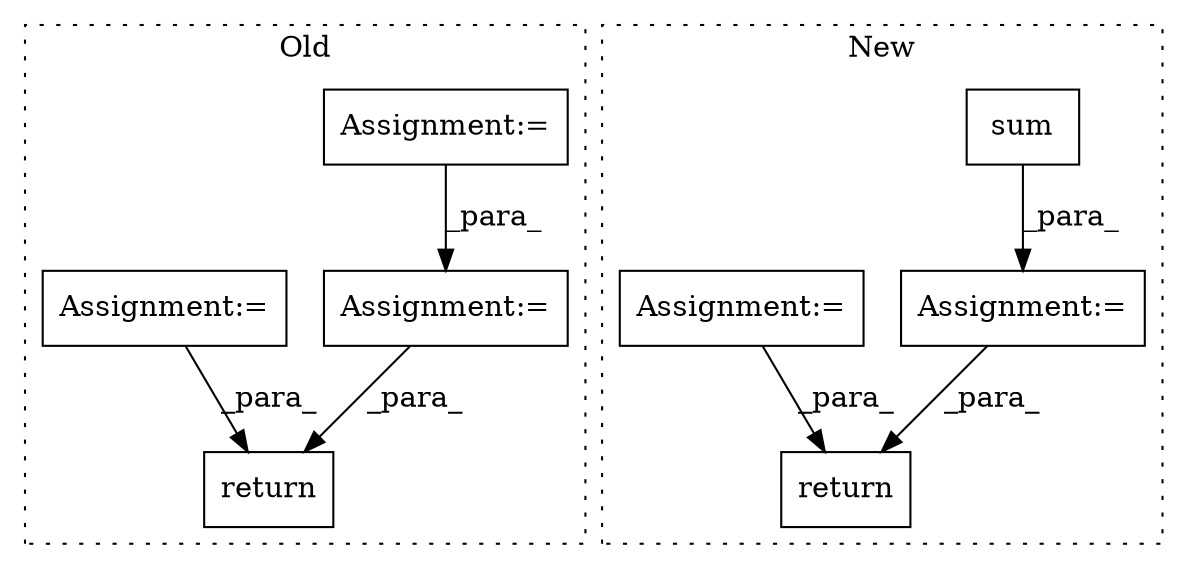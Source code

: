 digraph G {
subgraph cluster0 {
1 [label="return" a="41" s="767" l="7" shape="box"];
4 [label="Assignment:=" a="7" s="526" l="1" shape="box"];
7 [label="Assignment:=" a="7" s="693" l="2" shape="box"];
8 [label="Assignment:=" a="7" s="539" l="1" shape="box"];
label = "Old";
style="dotted";
}
subgraph cluster1 {
2 [label="sum" a="32" s="461,509" l="4,1" shape="box"];
3 [label="return" a="41" s="516" l="7" shape="box"];
5 [label="Assignment:=" a="7" s="390" l="1" shape="box"];
6 [label="Assignment:=" a="7" s="454" l="1" shape="box"];
label = "New";
style="dotted";
}
2 -> 6 [label="_para_"];
4 -> 7 [label="_para_"];
5 -> 3 [label="_para_"];
6 -> 3 [label="_para_"];
7 -> 1 [label="_para_"];
8 -> 1 [label="_para_"];
}